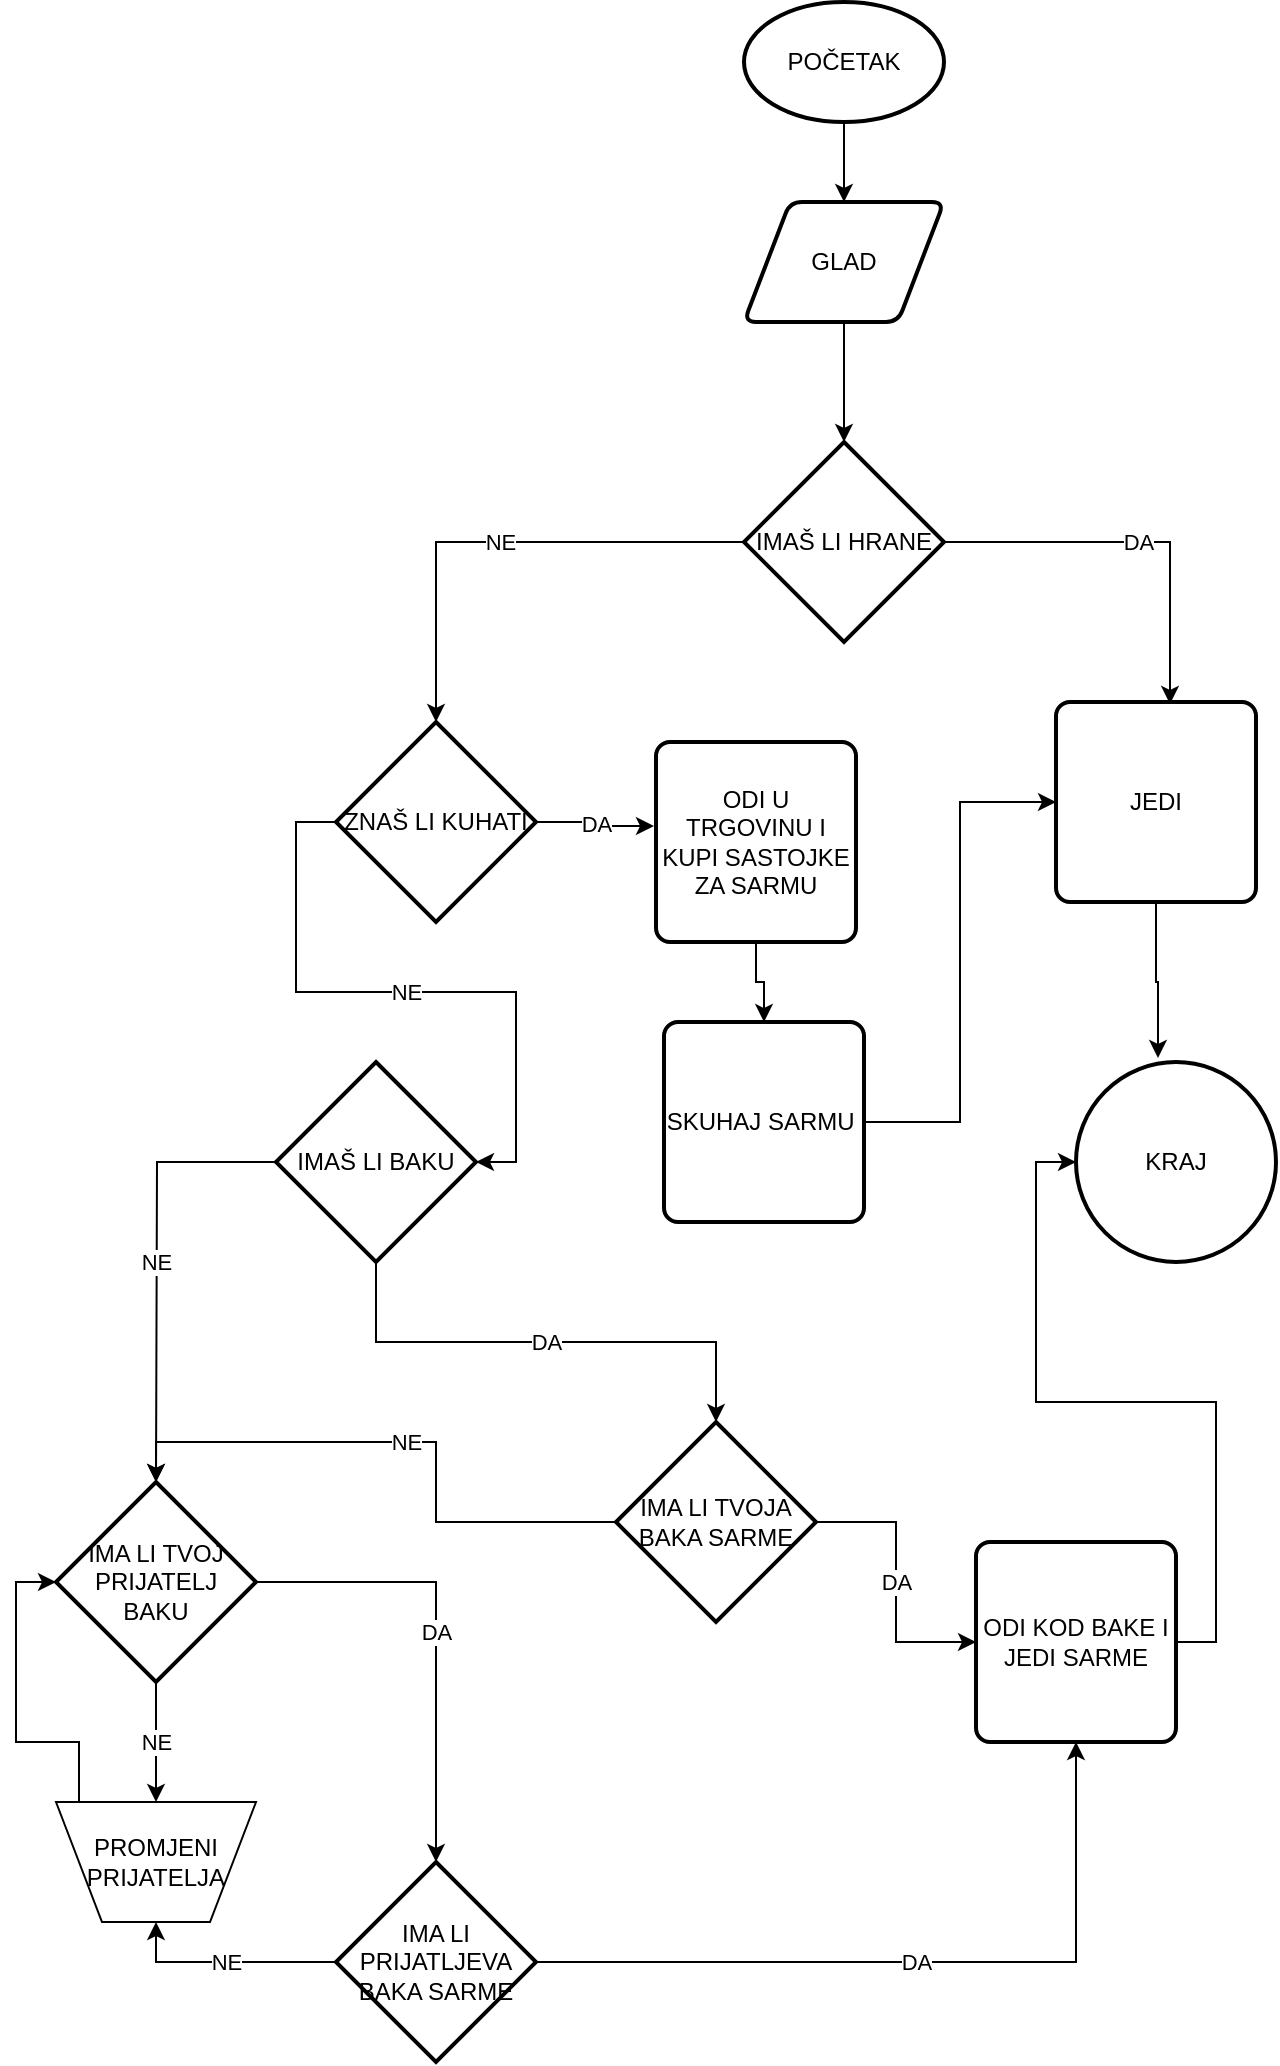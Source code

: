<mxfile version="15.2.1" type="github"><diagram id="C5RBs43oDa-KdzZeNtuy" name="Page-1"><mxGraphModel dx="2249" dy="1963" grid="1" gridSize="10" guides="1" tooltips="1" connect="1" arrows="1" fold="1" page="1" pageScale="1" pageWidth="827" pageHeight="1169" math="0" shadow="0"><root><mxCell id="WIyWlLk6GJQsqaUBKTNV-0"/><mxCell id="WIyWlLk6GJQsqaUBKTNV-1" parent="WIyWlLk6GJQsqaUBKTNV-0"/><mxCell id="Yx9n-qhTxMwfonUjRKdv-32" style="edgeStyle=orthogonalEdgeStyle;rounded=0;orthogonalLoop=1;jettySize=auto;html=1;exitX=0.5;exitY=1;exitDx=0;exitDy=0;exitPerimeter=0;entryX=0.5;entryY=0;entryDx=0;entryDy=0;" parent="WIyWlLk6GJQsqaUBKTNV-1" source="Yx9n-qhTxMwfonUjRKdv-23" target="Yx9n-qhTxMwfonUjRKdv-24" edge="1"><mxGeometry relative="1" as="geometry"/></mxCell><mxCell id="Yx9n-qhTxMwfonUjRKdv-23" value="POČETAK" style="strokeWidth=2;html=1;shape=mxgraph.flowchart.start_1;whiteSpace=wrap;" parent="WIyWlLk6GJQsqaUBKTNV-1" vertex="1"><mxGeometry x="354" y="-210" width="100" height="60" as="geometry"/></mxCell><mxCell id="Yx9n-qhTxMwfonUjRKdv-31" style="edgeStyle=orthogonalEdgeStyle;rounded=0;orthogonalLoop=1;jettySize=auto;html=1;" parent="WIyWlLk6GJQsqaUBKTNV-1" source="Yx9n-qhTxMwfonUjRKdv-24" target="Yx9n-qhTxMwfonUjRKdv-25" edge="1"><mxGeometry relative="1" as="geometry"/></mxCell><mxCell id="Yx9n-qhTxMwfonUjRKdv-24" value="GLAD" style="shape=parallelogram;html=1;strokeWidth=2;perimeter=parallelogramPerimeter;whiteSpace=wrap;rounded=1;arcSize=12;size=0.23;" parent="WIyWlLk6GJQsqaUBKTNV-1" vertex="1"><mxGeometry x="354" y="-110" width="100" height="60" as="geometry"/></mxCell><mxCell id="Yx9n-qhTxMwfonUjRKdv-29" value="NE" style="edgeStyle=orthogonalEdgeStyle;rounded=0;orthogonalLoop=1;jettySize=auto;html=1;entryX=0.5;entryY=0;entryDx=0;entryDy=0;entryPerimeter=0;" parent="WIyWlLk6GJQsqaUBKTNV-1" source="Yx9n-qhTxMwfonUjRKdv-25" target="Yx9n-qhTxMwfonUjRKdv-33" edge="1"><mxGeometry relative="1" as="geometry"><mxPoint x="210" y="180" as="targetPoint"/></mxGeometry></mxCell><mxCell id="Yx9n-qhTxMwfonUjRKdv-30" value="DA" style="edgeStyle=orthogonalEdgeStyle;rounded=0;orthogonalLoop=1;jettySize=auto;html=1;entryX=0.57;entryY=0.01;entryDx=0;entryDy=0;entryPerimeter=0;" parent="WIyWlLk6GJQsqaUBKTNV-1" source="Yx9n-qhTxMwfonUjRKdv-25" target="Yx9n-qhTxMwfonUjRKdv-34" edge="1"><mxGeometry relative="1" as="geometry"><mxPoint x="560" y="180" as="targetPoint"/></mxGeometry></mxCell><mxCell id="Yx9n-qhTxMwfonUjRKdv-25" value="IMAŠ LI HRANE" style="strokeWidth=2;html=1;shape=mxgraph.flowchart.decision;whiteSpace=wrap;" parent="WIyWlLk6GJQsqaUBKTNV-1" vertex="1"><mxGeometry x="354" y="10" width="100" height="100" as="geometry"/></mxCell><mxCell id="Yx9n-qhTxMwfonUjRKdv-38" value="NE" style="edgeStyle=orthogonalEdgeStyle;rounded=0;orthogonalLoop=1;jettySize=auto;html=1;exitX=0;exitY=0.5;exitDx=0;exitDy=0;exitPerimeter=0;entryX=1;entryY=0.5;entryDx=0;entryDy=0;entryPerimeter=0;" parent="WIyWlLk6GJQsqaUBKTNV-1" source="Yx9n-qhTxMwfonUjRKdv-33" target="Yx9n-qhTxMwfonUjRKdv-37" edge="1"><mxGeometry relative="1" as="geometry"/></mxCell><mxCell id="Yx9n-qhTxMwfonUjRKdv-40" value="DA" style="edgeStyle=orthogonalEdgeStyle;rounded=0;orthogonalLoop=1;jettySize=auto;html=1;exitX=1;exitY=0.5;exitDx=0;exitDy=0;exitPerimeter=0;entryX=-0.01;entryY=0.42;entryDx=0;entryDy=0;entryPerimeter=0;" parent="WIyWlLk6GJQsqaUBKTNV-1" source="Yx9n-qhTxMwfonUjRKdv-33" target="Yx9n-qhTxMwfonUjRKdv-39" edge="1"><mxGeometry relative="1" as="geometry"/></mxCell><mxCell id="Yx9n-qhTxMwfonUjRKdv-33" value="ZNAŠ LI KUHATI" style="strokeWidth=2;html=1;shape=mxgraph.flowchart.decision;whiteSpace=wrap;" parent="WIyWlLk6GJQsqaUBKTNV-1" vertex="1"><mxGeometry x="150" y="150" width="100" height="100" as="geometry"/></mxCell><mxCell id="Yx9n-qhTxMwfonUjRKdv-36" style="edgeStyle=orthogonalEdgeStyle;rounded=0;orthogonalLoop=1;jettySize=auto;html=1;entryX=0.41;entryY=-0.02;entryDx=0;entryDy=0;entryPerimeter=0;" parent="WIyWlLk6GJQsqaUBKTNV-1" source="Yx9n-qhTxMwfonUjRKdv-34" target="Yx9n-qhTxMwfonUjRKdv-35" edge="1"><mxGeometry relative="1" as="geometry"><mxPoint x="520" y="340" as="targetPoint"/></mxGeometry></mxCell><mxCell id="Yx9n-qhTxMwfonUjRKdv-34" value="JEDI" style="rounded=1;whiteSpace=wrap;html=1;absoluteArcSize=1;arcSize=14;strokeWidth=2;" parent="WIyWlLk6GJQsqaUBKTNV-1" vertex="1"><mxGeometry x="510" y="140" width="100" height="100" as="geometry"/></mxCell><mxCell id="Yx9n-qhTxMwfonUjRKdv-35" value="KRAJ" style="strokeWidth=2;html=1;shape=mxgraph.flowchart.start_2;whiteSpace=wrap;" parent="WIyWlLk6GJQsqaUBKTNV-1" vertex="1"><mxGeometry x="520" y="320" width="100" height="100" as="geometry"/></mxCell><mxCell id="Yx9n-qhTxMwfonUjRKdv-43" value="DA" style="edgeStyle=orthogonalEdgeStyle;rounded=0;orthogonalLoop=1;jettySize=auto;html=1;exitX=0.5;exitY=1;exitDx=0;exitDy=0;exitPerimeter=0;entryX=0.5;entryY=0;entryDx=0;entryDy=0;entryPerimeter=0;" parent="WIyWlLk6GJQsqaUBKTNV-1" source="Yx9n-qhTxMwfonUjRKdv-37" edge="1" target="Yx9n-qhTxMwfonUjRKdv-45"><mxGeometry relative="1" as="geometry"><mxPoint x="270" y="535" as="targetPoint"/></mxGeometry></mxCell><mxCell id="Yx9n-qhTxMwfonUjRKdv-44" value="NE" style="edgeStyle=orthogonalEdgeStyle;rounded=0;orthogonalLoop=1;jettySize=auto;html=1;exitX=0;exitY=0.5;exitDx=0;exitDy=0;exitPerimeter=0;entryX=0.5;entryY=0;entryDx=0;entryDy=0;" parent="WIyWlLk6GJQsqaUBKTNV-1" source="Yx9n-qhTxMwfonUjRKdv-37" edge="1"><mxGeometry relative="1" as="geometry"><mxPoint x="60" y="530" as="targetPoint"/></mxGeometry></mxCell><mxCell id="Yx9n-qhTxMwfonUjRKdv-37" value="IMAŠ LI BAKU" style="strokeWidth=2;html=1;shape=mxgraph.flowchart.decision;whiteSpace=wrap;" parent="WIyWlLk6GJQsqaUBKTNV-1" vertex="1"><mxGeometry x="120" y="320" width="100" height="100" as="geometry"/></mxCell><mxCell id="1HPGZNzcPDIOpK_zaHCN-9" style="edgeStyle=orthogonalEdgeStyle;rounded=0;orthogonalLoop=1;jettySize=auto;html=1;exitX=0.5;exitY=1;exitDx=0;exitDy=0;entryX=0.5;entryY=0;entryDx=0;entryDy=0;" edge="1" parent="WIyWlLk6GJQsqaUBKTNV-1" source="Yx9n-qhTxMwfonUjRKdv-39" target="1HPGZNzcPDIOpK_zaHCN-8"><mxGeometry relative="1" as="geometry"/></mxCell><mxCell id="Yx9n-qhTxMwfonUjRKdv-39" value="ODI U TRGOVINU I KUPI SASTOJKE ZA SARMU" style="rounded=1;whiteSpace=wrap;html=1;absoluteArcSize=1;arcSize=14;strokeWidth=2;" parent="WIyWlLk6GJQsqaUBKTNV-1" vertex="1"><mxGeometry x="310" y="160" width="100" height="100" as="geometry"/></mxCell><mxCell id="Yx9n-qhTxMwfonUjRKdv-49" value="DA" style="edgeStyle=orthogonalEdgeStyle;rounded=0;orthogonalLoop=1;jettySize=auto;html=1;entryX=0;entryY=0.5;entryDx=0;entryDy=0;" parent="WIyWlLk6GJQsqaUBKTNV-1" source="Yx9n-qhTxMwfonUjRKdv-45" target="Yx9n-qhTxMwfonUjRKdv-46" edge="1"><mxGeometry relative="1" as="geometry"/></mxCell><mxCell id="1HPGZNzcPDIOpK_zaHCN-13" value="NE" style="edgeStyle=orthogonalEdgeStyle;rounded=0;orthogonalLoop=1;jettySize=auto;html=1;exitX=0;exitY=0.5;exitDx=0;exitDy=0;exitPerimeter=0;entryX=0.5;entryY=0;entryDx=0;entryDy=0;entryPerimeter=0;" edge="1" parent="WIyWlLk6GJQsqaUBKTNV-1" source="Yx9n-qhTxMwfonUjRKdv-45" target="Yx9n-qhTxMwfonUjRKdv-50"><mxGeometry relative="1" as="geometry"/></mxCell><mxCell id="Yx9n-qhTxMwfonUjRKdv-45" value="IMA LI TVOJA BAKA SARME" style="strokeWidth=2;html=1;shape=mxgraph.flowchart.decision;whiteSpace=wrap;" parent="WIyWlLk6GJQsqaUBKTNV-1" vertex="1"><mxGeometry x="290" y="500" width="100" height="100" as="geometry"/></mxCell><mxCell id="1HPGZNzcPDIOpK_zaHCN-0" style="edgeStyle=orthogonalEdgeStyle;rounded=0;orthogonalLoop=1;jettySize=auto;html=1;exitX=1;exitY=0.5;exitDx=0;exitDy=0;entryX=0;entryY=0.5;entryDx=0;entryDy=0;entryPerimeter=0;" edge="1" parent="WIyWlLk6GJQsqaUBKTNV-1" source="Yx9n-qhTxMwfonUjRKdv-46" target="Yx9n-qhTxMwfonUjRKdv-35"><mxGeometry relative="1" as="geometry"/></mxCell><mxCell id="Yx9n-qhTxMwfonUjRKdv-46" value="ODI KOD BAKE I JEDI SARME" style="rounded=1;whiteSpace=wrap;html=1;absoluteArcSize=1;arcSize=14;strokeWidth=2;" parent="WIyWlLk6GJQsqaUBKTNV-1" vertex="1"><mxGeometry x="470" y="560" width="100" height="100" as="geometry"/></mxCell><mxCell id="1HPGZNzcPDIOpK_zaHCN-5" value="NE" style="edgeStyle=orthogonalEdgeStyle;rounded=0;orthogonalLoop=1;jettySize=auto;html=1;exitX=0;exitY=0.5;exitDx=0;exitDy=0;exitPerimeter=0;entryX=0.5;entryY=1;entryDx=0;entryDy=0;" edge="1" parent="WIyWlLk6GJQsqaUBKTNV-1" source="Yx9n-qhTxMwfonUjRKdv-47" target="1HPGZNzcPDIOpK_zaHCN-1"><mxGeometry relative="1" as="geometry"/></mxCell><mxCell id="1HPGZNzcPDIOpK_zaHCN-6" value="DA" style="edgeStyle=orthogonalEdgeStyle;rounded=0;orthogonalLoop=1;jettySize=auto;html=1;exitX=1;exitY=0.5;exitDx=0;exitDy=0;exitPerimeter=0;entryX=0.5;entryY=1;entryDx=0;entryDy=0;" edge="1" parent="WIyWlLk6GJQsqaUBKTNV-1" source="Yx9n-qhTxMwfonUjRKdv-47" target="Yx9n-qhTxMwfonUjRKdv-46"><mxGeometry relative="1" as="geometry"/></mxCell><mxCell id="Yx9n-qhTxMwfonUjRKdv-47" value="IMA LI PRIJATLJEVA BAKA SARME" style="strokeWidth=2;html=1;shape=mxgraph.flowchart.decision;whiteSpace=wrap;" parent="WIyWlLk6GJQsqaUBKTNV-1" vertex="1"><mxGeometry x="150" y="720" width="100" height="100" as="geometry"/></mxCell><mxCell id="1HPGZNzcPDIOpK_zaHCN-2" value="NE" style="edgeStyle=orthogonalEdgeStyle;rounded=0;orthogonalLoop=1;jettySize=auto;html=1;exitX=0.5;exitY=1;exitDx=0;exitDy=0;exitPerimeter=0;entryX=0.5;entryY=0;entryDx=0;entryDy=0;" edge="1" parent="WIyWlLk6GJQsqaUBKTNV-1" source="Yx9n-qhTxMwfonUjRKdv-50" target="1HPGZNzcPDIOpK_zaHCN-1"><mxGeometry relative="1" as="geometry"/></mxCell><mxCell id="1HPGZNzcPDIOpK_zaHCN-4" value="DA" style="edgeStyle=orthogonalEdgeStyle;rounded=0;orthogonalLoop=1;jettySize=auto;html=1;exitX=1;exitY=0.5;exitDx=0;exitDy=0;exitPerimeter=0;entryX=0.5;entryY=0;entryDx=0;entryDy=0;entryPerimeter=0;" edge="1" parent="WIyWlLk6GJQsqaUBKTNV-1" source="Yx9n-qhTxMwfonUjRKdv-50" target="Yx9n-qhTxMwfonUjRKdv-47"><mxGeometry relative="1" as="geometry"/></mxCell><mxCell id="Yx9n-qhTxMwfonUjRKdv-50" value="IMA LI TVOJ PRIJATELJ&lt;br&gt;BAKU" style="strokeWidth=2;html=1;shape=mxgraph.flowchart.decision;whiteSpace=wrap;" parent="WIyWlLk6GJQsqaUBKTNV-1" vertex="1"><mxGeometry x="10" y="530" width="100" height="100" as="geometry"/></mxCell><mxCell id="1HPGZNzcPDIOpK_zaHCN-3" style="edgeStyle=orthogonalEdgeStyle;rounded=0;orthogonalLoop=1;jettySize=auto;html=1;exitX=0;exitY=0.5;exitDx=0;exitDy=0;entryX=0;entryY=0.5;entryDx=0;entryDy=0;entryPerimeter=0;" edge="1" parent="WIyWlLk6GJQsqaUBKTNV-1" source="1HPGZNzcPDIOpK_zaHCN-1" target="Yx9n-qhTxMwfonUjRKdv-50"><mxGeometry relative="1" as="geometry"/></mxCell><mxCell id="1HPGZNzcPDIOpK_zaHCN-1" value="PROMJENI PRIJATELJA" style="verticalLabelPosition=middle;verticalAlign=middle;html=1;shape=trapezoid;perimeter=trapezoidPerimeter;whiteSpace=wrap;size=0.23;arcSize=10;flipV=1;labelPosition=center;align=center;" vertex="1" parent="WIyWlLk6GJQsqaUBKTNV-1"><mxGeometry x="10" y="690" width="100" height="60" as="geometry"/></mxCell><mxCell id="1HPGZNzcPDIOpK_zaHCN-10" style="edgeStyle=orthogonalEdgeStyle;rounded=0;orthogonalLoop=1;jettySize=auto;html=1;exitX=1;exitY=0.5;exitDx=0;exitDy=0;entryX=0;entryY=0.5;entryDx=0;entryDy=0;" edge="1" parent="WIyWlLk6GJQsqaUBKTNV-1" source="1HPGZNzcPDIOpK_zaHCN-8" target="Yx9n-qhTxMwfonUjRKdv-34"><mxGeometry relative="1" as="geometry"/></mxCell><mxCell id="1HPGZNzcPDIOpK_zaHCN-8" value="SKUHAJ SARMU&amp;nbsp;" style="rounded=1;whiteSpace=wrap;html=1;absoluteArcSize=1;arcSize=14;strokeWidth=2;" vertex="1" parent="WIyWlLk6GJQsqaUBKTNV-1"><mxGeometry x="314" y="300" width="100" height="100" as="geometry"/></mxCell></root></mxGraphModel></diagram></mxfile>